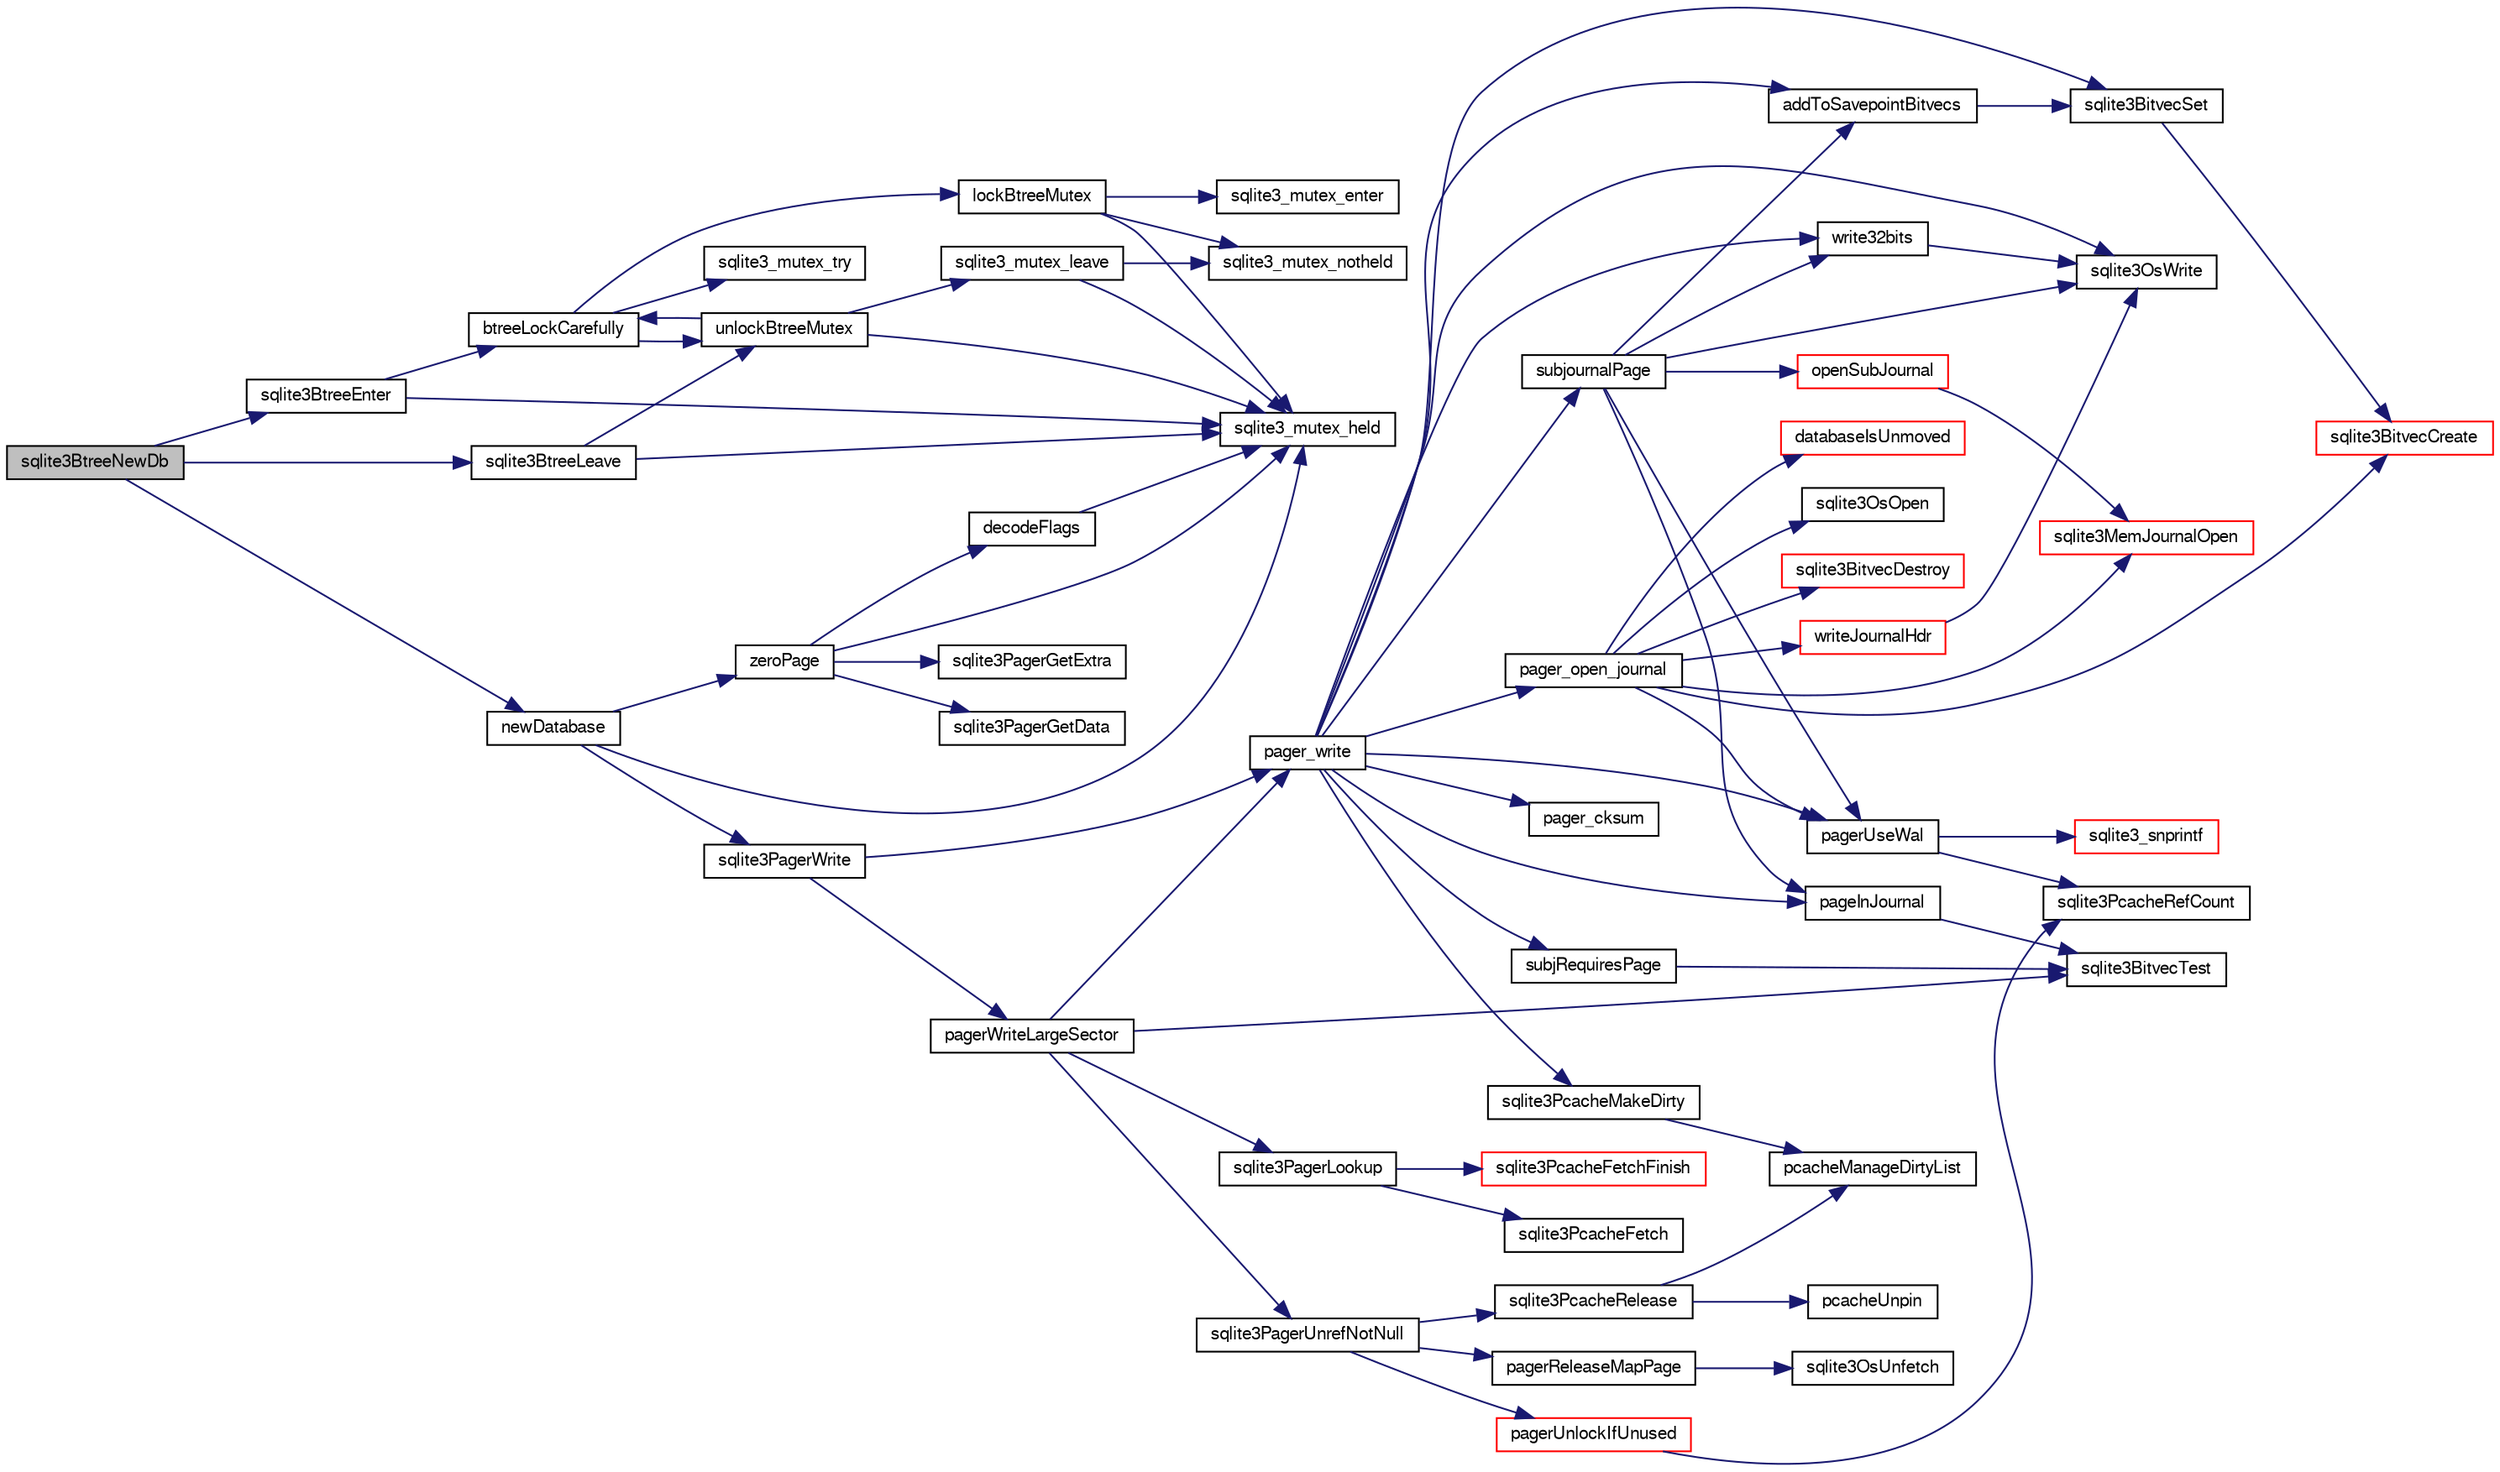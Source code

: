 digraph "sqlite3BtreeNewDb"
{
  edge [fontname="FreeSans",fontsize="10",labelfontname="FreeSans",labelfontsize="10"];
  node [fontname="FreeSans",fontsize="10",shape=record];
  rankdir="LR";
  Node459817 [label="sqlite3BtreeNewDb",height=0.2,width=0.4,color="black", fillcolor="grey75", style="filled", fontcolor="black"];
  Node459817 -> Node459818 [color="midnightblue",fontsize="10",style="solid",fontname="FreeSans"];
  Node459818 [label="sqlite3BtreeEnter",height=0.2,width=0.4,color="black", fillcolor="white", style="filled",URL="$sqlite3_8c.html#afa05d700ca373993fe6b0525b867feff"];
  Node459818 -> Node459819 [color="midnightblue",fontsize="10",style="solid",fontname="FreeSans"];
  Node459819 [label="sqlite3_mutex_held",height=0.2,width=0.4,color="black", fillcolor="white", style="filled",URL="$sqlite3_8c.html#acf77da68932b6bc163c5e68547ecc3e7"];
  Node459818 -> Node459820 [color="midnightblue",fontsize="10",style="solid",fontname="FreeSans"];
  Node459820 [label="btreeLockCarefully",height=0.2,width=0.4,color="black", fillcolor="white", style="filled",URL="$sqlite3_8c.html#a796746b1c1e4d6926960636bd74c79d7"];
  Node459820 -> Node459821 [color="midnightblue",fontsize="10",style="solid",fontname="FreeSans"];
  Node459821 [label="sqlite3_mutex_try",height=0.2,width=0.4,color="black", fillcolor="white", style="filled",URL="$sqlite3_8c.html#a196f84b09bdfda96ae5ae23189be1ec8"];
  Node459820 -> Node459822 [color="midnightblue",fontsize="10",style="solid",fontname="FreeSans"];
  Node459822 [label="unlockBtreeMutex",height=0.2,width=0.4,color="black", fillcolor="white", style="filled",URL="$sqlite3_8c.html#a29bc7d1c753dfa2af9fb296b7dc19a4a"];
  Node459822 -> Node459819 [color="midnightblue",fontsize="10",style="solid",fontname="FreeSans"];
  Node459822 -> Node459823 [color="midnightblue",fontsize="10",style="solid",fontname="FreeSans"];
  Node459823 [label="sqlite3_mutex_leave",height=0.2,width=0.4,color="black", fillcolor="white", style="filled",URL="$sqlite3_8c.html#a5838d235601dbd3c1fa993555c6bcc93"];
  Node459823 -> Node459819 [color="midnightblue",fontsize="10",style="solid",fontname="FreeSans"];
  Node459823 -> Node459824 [color="midnightblue",fontsize="10",style="solid",fontname="FreeSans"];
  Node459824 [label="sqlite3_mutex_notheld",height=0.2,width=0.4,color="black", fillcolor="white", style="filled",URL="$sqlite3_8c.html#a83967c837c1c000d3b5adcfaa688f5dc"];
  Node459822 -> Node459820 [color="midnightblue",fontsize="10",style="solid",fontname="FreeSans"];
  Node459820 -> Node459825 [color="midnightblue",fontsize="10",style="solid",fontname="FreeSans"];
  Node459825 [label="lockBtreeMutex",height=0.2,width=0.4,color="black", fillcolor="white", style="filled",URL="$sqlite3_8c.html#ab1714bc62ac8a451c7b17bc53053ca53"];
  Node459825 -> Node459824 [color="midnightblue",fontsize="10",style="solid",fontname="FreeSans"];
  Node459825 -> Node459819 [color="midnightblue",fontsize="10",style="solid",fontname="FreeSans"];
  Node459825 -> Node459826 [color="midnightblue",fontsize="10",style="solid",fontname="FreeSans"];
  Node459826 [label="sqlite3_mutex_enter",height=0.2,width=0.4,color="black", fillcolor="white", style="filled",URL="$sqlite3_8c.html#a1c12cde690bd89f104de5cbad12a6bf5"];
  Node459817 -> Node459827 [color="midnightblue",fontsize="10",style="solid",fontname="FreeSans"];
  Node459827 [label="newDatabase",height=0.2,width=0.4,color="black", fillcolor="white", style="filled",URL="$sqlite3_8c.html#a974c792d17dab330807b588197cae229"];
  Node459827 -> Node459819 [color="midnightblue",fontsize="10",style="solid",fontname="FreeSans"];
  Node459827 -> Node459828 [color="midnightblue",fontsize="10",style="solid",fontname="FreeSans"];
  Node459828 [label="sqlite3PagerWrite",height=0.2,width=0.4,color="black", fillcolor="white", style="filled",URL="$sqlite3_8c.html#ad4b8aee028ee99575b0748b299e04ed0"];
  Node459828 -> Node459829 [color="midnightblue",fontsize="10",style="solid",fontname="FreeSans"];
  Node459829 [label="pagerWriteLargeSector",height=0.2,width=0.4,color="black", fillcolor="white", style="filled",URL="$sqlite3_8c.html#a06334f0cc1c2dc95ffe29c2359928b92"];
  Node459829 -> Node459830 [color="midnightblue",fontsize="10",style="solid",fontname="FreeSans"];
  Node459830 [label="sqlite3BitvecTest",height=0.2,width=0.4,color="black", fillcolor="white", style="filled",URL="$sqlite3_8c.html#ab08693a5ff8d1b759eb50dc307ee910f"];
  Node459829 -> Node459831 [color="midnightblue",fontsize="10",style="solid",fontname="FreeSans"];
  Node459831 [label="pager_write",height=0.2,width=0.4,color="black", fillcolor="white", style="filled",URL="$sqlite3_8c.html#aa5dbf1a9dcccf0aa140b04b81325517f"];
  Node459831 -> Node459832 [color="midnightblue",fontsize="10",style="solid",fontname="FreeSans"];
  Node459832 [label="pager_open_journal",height=0.2,width=0.4,color="black", fillcolor="white", style="filled",URL="$sqlite3_8c.html#a9a5224f8941dc99ce19bb0eb24766d00"];
  Node459832 -> Node459833 [color="midnightblue",fontsize="10",style="solid",fontname="FreeSans"];
  Node459833 [label="pagerUseWal",height=0.2,width=0.4,color="black", fillcolor="white", style="filled",URL="$sqlite3_8c.html#a31def80bfe1de9284d635ba190a5eb68"];
  Node459833 -> Node459834 [color="midnightblue",fontsize="10",style="solid",fontname="FreeSans"];
  Node459834 [label="sqlite3PcacheRefCount",height=0.2,width=0.4,color="black", fillcolor="white", style="filled",URL="$sqlite3_8c.html#adee2536d23ec9628e0883ccab03b3429"];
  Node459833 -> Node459835 [color="midnightblue",fontsize="10",style="solid",fontname="FreeSans"];
  Node459835 [label="sqlite3_snprintf",height=0.2,width=0.4,color="red", fillcolor="white", style="filled",URL="$sqlite3_8c.html#aa2695a752e971577f5784122f2013c40"];
  Node459832 -> Node460113 [color="midnightblue",fontsize="10",style="solid",fontname="FreeSans"];
  Node460113 [label="sqlite3BitvecCreate",height=0.2,width=0.4,color="red", fillcolor="white", style="filled",URL="$sqlite3_8c.html#a0a60c2422cf28790767f5bc7598514ee"];
  Node459832 -> Node460114 [color="midnightblue",fontsize="10",style="solid",fontname="FreeSans"];
  Node460114 [label="sqlite3MemJournalOpen",height=0.2,width=0.4,color="red", fillcolor="white", style="filled",URL="$sqlite3_8c.html#ad464be0cdcbcfad82c33db47ba916bf4"];
  Node459832 -> Node460116 [color="midnightblue",fontsize="10",style="solid",fontname="FreeSans"];
  Node460116 [label="databaseIsUnmoved",height=0.2,width=0.4,color="red", fillcolor="white", style="filled",URL="$sqlite3_8c.html#a25aec96ef7cef0d1999b492b4b74a767"];
  Node459832 -> Node460118 [color="midnightblue",fontsize="10",style="solid",fontname="FreeSans"];
  Node460118 [label="sqlite3OsOpen",height=0.2,width=0.4,color="black", fillcolor="white", style="filled",URL="$sqlite3_8c.html#a12a1f3451e28f9cecd19cf0bb4f8f416"];
  Node459832 -> Node460119 [color="midnightblue",fontsize="10",style="solid",fontname="FreeSans"];
  Node460119 [label="writeJournalHdr",height=0.2,width=0.4,color="red", fillcolor="white", style="filled",URL="$sqlite3_8c.html#a0b0a4fa9c3fe997aaa565b1e438acca7"];
  Node460119 -> Node460122 [color="midnightblue",fontsize="10",style="solid",fontname="FreeSans"];
  Node460122 [label="sqlite3OsWrite",height=0.2,width=0.4,color="black", fillcolor="white", style="filled",URL="$sqlite3_8c.html#a1eea7ec327af84c05b4dd4cc075a537f"];
  Node459832 -> Node460123 [color="midnightblue",fontsize="10",style="solid",fontname="FreeSans"];
  Node460123 [label="sqlite3BitvecDestroy",height=0.2,width=0.4,color="red", fillcolor="white", style="filled",URL="$sqlite3_8c.html#ab732400d8022b48df1b7b3ee41be045d"];
  Node459831 -> Node460124 [color="midnightblue",fontsize="10",style="solid",fontname="FreeSans"];
  Node460124 [label="sqlite3PcacheMakeDirty",height=0.2,width=0.4,color="black", fillcolor="white", style="filled",URL="$sqlite3_8c.html#ab2add4c541df2d0b57a993930ee18a3a"];
  Node460124 -> Node460125 [color="midnightblue",fontsize="10",style="solid",fontname="FreeSans"];
  Node460125 [label="pcacheManageDirtyList",height=0.2,width=0.4,color="black", fillcolor="white", style="filled",URL="$sqlite3_8c.html#aae9bc2ddff700c30e5f9c80d531d6acc"];
  Node459831 -> Node460126 [color="midnightblue",fontsize="10",style="solid",fontname="FreeSans"];
  Node460126 [label="pageInJournal",height=0.2,width=0.4,color="black", fillcolor="white", style="filled",URL="$sqlite3_8c.html#a07fb7c067274e7abc0a9ea2d3ffed616"];
  Node460126 -> Node459830 [color="midnightblue",fontsize="10",style="solid",fontname="FreeSans"];
  Node459831 -> Node460127 [color="midnightblue",fontsize="10",style="solid",fontname="FreeSans"];
  Node460127 [label="subjRequiresPage",height=0.2,width=0.4,color="black", fillcolor="white", style="filled",URL="$sqlite3_8c.html#a8c8d460aa8cc7cb907b2e04844aaba86"];
  Node460127 -> Node459830 [color="midnightblue",fontsize="10",style="solid",fontname="FreeSans"];
  Node459831 -> Node459833 [color="midnightblue",fontsize="10",style="solid",fontname="FreeSans"];
  Node459831 -> Node460128 [color="midnightblue",fontsize="10",style="solid",fontname="FreeSans"];
  Node460128 [label="pager_cksum",height=0.2,width=0.4,color="black", fillcolor="white", style="filled",URL="$sqlite3_8c.html#aabee8392d616aa1523fd6521cd2eb2b2"];
  Node459831 -> Node460129 [color="midnightblue",fontsize="10",style="solid",fontname="FreeSans"];
  Node460129 [label="write32bits",height=0.2,width=0.4,color="black", fillcolor="white", style="filled",URL="$sqlite3_8c.html#a5db7813c01a178a634f0dcd6e7766ed6"];
  Node460129 -> Node460122 [color="midnightblue",fontsize="10",style="solid",fontname="FreeSans"];
  Node459831 -> Node460122 [color="midnightblue",fontsize="10",style="solid",fontname="FreeSans"];
  Node459831 -> Node460130 [color="midnightblue",fontsize="10",style="solid",fontname="FreeSans"];
  Node460130 [label="sqlite3BitvecSet",height=0.2,width=0.4,color="black", fillcolor="white", style="filled",URL="$sqlite3_8c.html#a1f3c6d64d5d889e451d6725b1eb458be"];
  Node460130 -> Node460113 [color="midnightblue",fontsize="10",style="solid",fontname="FreeSans"];
  Node459831 -> Node460131 [color="midnightblue",fontsize="10",style="solid",fontname="FreeSans"];
  Node460131 [label="addToSavepointBitvecs",height=0.2,width=0.4,color="black", fillcolor="white", style="filled",URL="$sqlite3_8c.html#aa2e9bb02bb6975d83ec875f0792792f0"];
  Node460131 -> Node460130 [color="midnightblue",fontsize="10",style="solid",fontname="FreeSans"];
  Node459831 -> Node460132 [color="midnightblue",fontsize="10",style="solid",fontname="FreeSans"];
  Node460132 [label="subjournalPage",height=0.2,width=0.4,color="black", fillcolor="white", style="filled",URL="$sqlite3_8c.html#a836f5a13ba09ee3f118ebe73b58591c4"];
  Node460132 -> Node459833 [color="midnightblue",fontsize="10",style="solid",fontname="FreeSans"];
  Node460132 -> Node460126 [color="midnightblue",fontsize="10",style="solid",fontname="FreeSans"];
  Node460132 -> Node460133 [color="midnightblue",fontsize="10",style="solid",fontname="FreeSans"];
  Node460133 [label="openSubJournal",height=0.2,width=0.4,color="red", fillcolor="white", style="filled",URL="$sqlite3_8c.html#a69f445a04e423a1eaf24a2b9f035b427"];
  Node460133 -> Node460114 [color="midnightblue",fontsize="10",style="solid",fontname="FreeSans"];
  Node460132 -> Node460129 [color="midnightblue",fontsize="10",style="solid",fontname="FreeSans"];
  Node460132 -> Node460122 [color="midnightblue",fontsize="10",style="solid",fontname="FreeSans"];
  Node460132 -> Node460131 [color="midnightblue",fontsize="10",style="solid",fontname="FreeSans"];
  Node459829 -> Node460135 [color="midnightblue",fontsize="10",style="solid",fontname="FreeSans"];
  Node460135 [label="sqlite3PagerUnrefNotNull",height=0.2,width=0.4,color="black", fillcolor="white", style="filled",URL="$sqlite3_8c.html#a4b314f96f09f5c68c94672e420e31ab9"];
  Node460135 -> Node460136 [color="midnightblue",fontsize="10",style="solid",fontname="FreeSans"];
  Node460136 [label="pagerReleaseMapPage",height=0.2,width=0.4,color="black", fillcolor="white", style="filled",URL="$sqlite3_8c.html#aefa288f9febba49488ab634f8b0d5f6d"];
  Node460136 -> Node460137 [color="midnightblue",fontsize="10",style="solid",fontname="FreeSans"];
  Node460137 [label="sqlite3OsUnfetch",height=0.2,width=0.4,color="black", fillcolor="white", style="filled",URL="$sqlite3_8c.html#abc0da72cb8b8989cf8708b572fe5fef4"];
  Node460135 -> Node460138 [color="midnightblue",fontsize="10",style="solid",fontname="FreeSans"];
  Node460138 [label="sqlite3PcacheRelease",height=0.2,width=0.4,color="black", fillcolor="white", style="filled",URL="$sqlite3_8c.html#ad07fc7a8130ad1e77861f345084b1b83"];
  Node460138 -> Node460139 [color="midnightblue",fontsize="10",style="solid",fontname="FreeSans"];
  Node460139 [label="pcacheUnpin",height=0.2,width=0.4,color="black", fillcolor="white", style="filled",URL="$sqlite3_8c.html#a76530dde0f26366c0614d713daf9859c"];
  Node460138 -> Node460125 [color="midnightblue",fontsize="10",style="solid",fontname="FreeSans"];
  Node460135 -> Node460140 [color="midnightblue",fontsize="10",style="solid",fontname="FreeSans"];
  Node460140 [label="pagerUnlockIfUnused",height=0.2,width=0.4,color="red", fillcolor="white", style="filled",URL="$sqlite3_8c.html#abf547f4276efb6f10262f7fde1e4d065"];
  Node460140 -> Node459834 [color="midnightblue",fontsize="10",style="solid",fontname="FreeSans"];
  Node459829 -> Node460160 [color="midnightblue",fontsize="10",style="solid",fontname="FreeSans"];
  Node460160 [label="sqlite3PagerLookup",height=0.2,width=0.4,color="black", fillcolor="white", style="filled",URL="$sqlite3_8c.html#a1252ec03814f64eed236cfb21094cafd"];
  Node460160 -> Node460161 [color="midnightblue",fontsize="10",style="solid",fontname="FreeSans"];
  Node460161 [label="sqlite3PcacheFetch",height=0.2,width=0.4,color="black", fillcolor="white", style="filled",URL="$sqlite3_8c.html#a51a10151c5ec2c1c9e6fd615e95a3450"];
  Node460160 -> Node460162 [color="midnightblue",fontsize="10",style="solid",fontname="FreeSans"];
  Node460162 [label="sqlite3PcacheFetchFinish",height=0.2,width=0.4,color="red", fillcolor="white", style="filled",URL="$sqlite3_8c.html#a21f330cb082d63a111f64257e823a4b1"];
  Node459828 -> Node459831 [color="midnightblue",fontsize="10",style="solid",fontname="FreeSans"];
  Node459827 -> Node460235 [color="midnightblue",fontsize="10",style="solid",fontname="FreeSans"];
  Node460235 [label="zeroPage",height=0.2,width=0.4,color="black", fillcolor="white", style="filled",URL="$sqlite3_8c.html#a1c974ee71f86cb74370ca21e5e6cdb14"];
  Node460235 -> Node460198 [color="midnightblue",fontsize="10",style="solid",fontname="FreeSans"];
  Node460198 [label="sqlite3PagerGetExtra",height=0.2,width=0.4,color="black", fillcolor="white", style="filled",URL="$sqlite3_8c.html#a48e879a6d20f06f27390973ab8d59bd7"];
  Node460235 -> Node460197 [color="midnightblue",fontsize="10",style="solid",fontname="FreeSans"];
  Node460197 [label="sqlite3PagerGetData",height=0.2,width=0.4,color="black", fillcolor="white", style="filled",URL="$sqlite3_8c.html#a9dd340e56fb4b7fad4df339595b8d8a2"];
  Node460235 -> Node459819 [color="midnightblue",fontsize="10",style="solid",fontname="FreeSans"];
  Node460235 -> Node460236 [color="midnightblue",fontsize="10",style="solid",fontname="FreeSans"];
  Node460236 [label="decodeFlags",height=0.2,width=0.4,color="black", fillcolor="white", style="filled",URL="$sqlite3_8c.html#acb168e46383706f31cefd555da235eae"];
  Node460236 -> Node459819 [color="midnightblue",fontsize="10",style="solid",fontname="FreeSans"];
  Node459817 -> Node460183 [color="midnightblue",fontsize="10",style="solid",fontname="FreeSans"];
  Node460183 [label="sqlite3BtreeLeave",height=0.2,width=0.4,color="black", fillcolor="white", style="filled",URL="$sqlite3_8c.html#a460e4f89d1aeef4b4d334cfe8165da89"];
  Node460183 -> Node459822 [color="midnightblue",fontsize="10",style="solid",fontname="FreeSans"];
  Node460183 -> Node459819 [color="midnightblue",fontsize="10",style="solid",fontname="FreeSans"];
}
